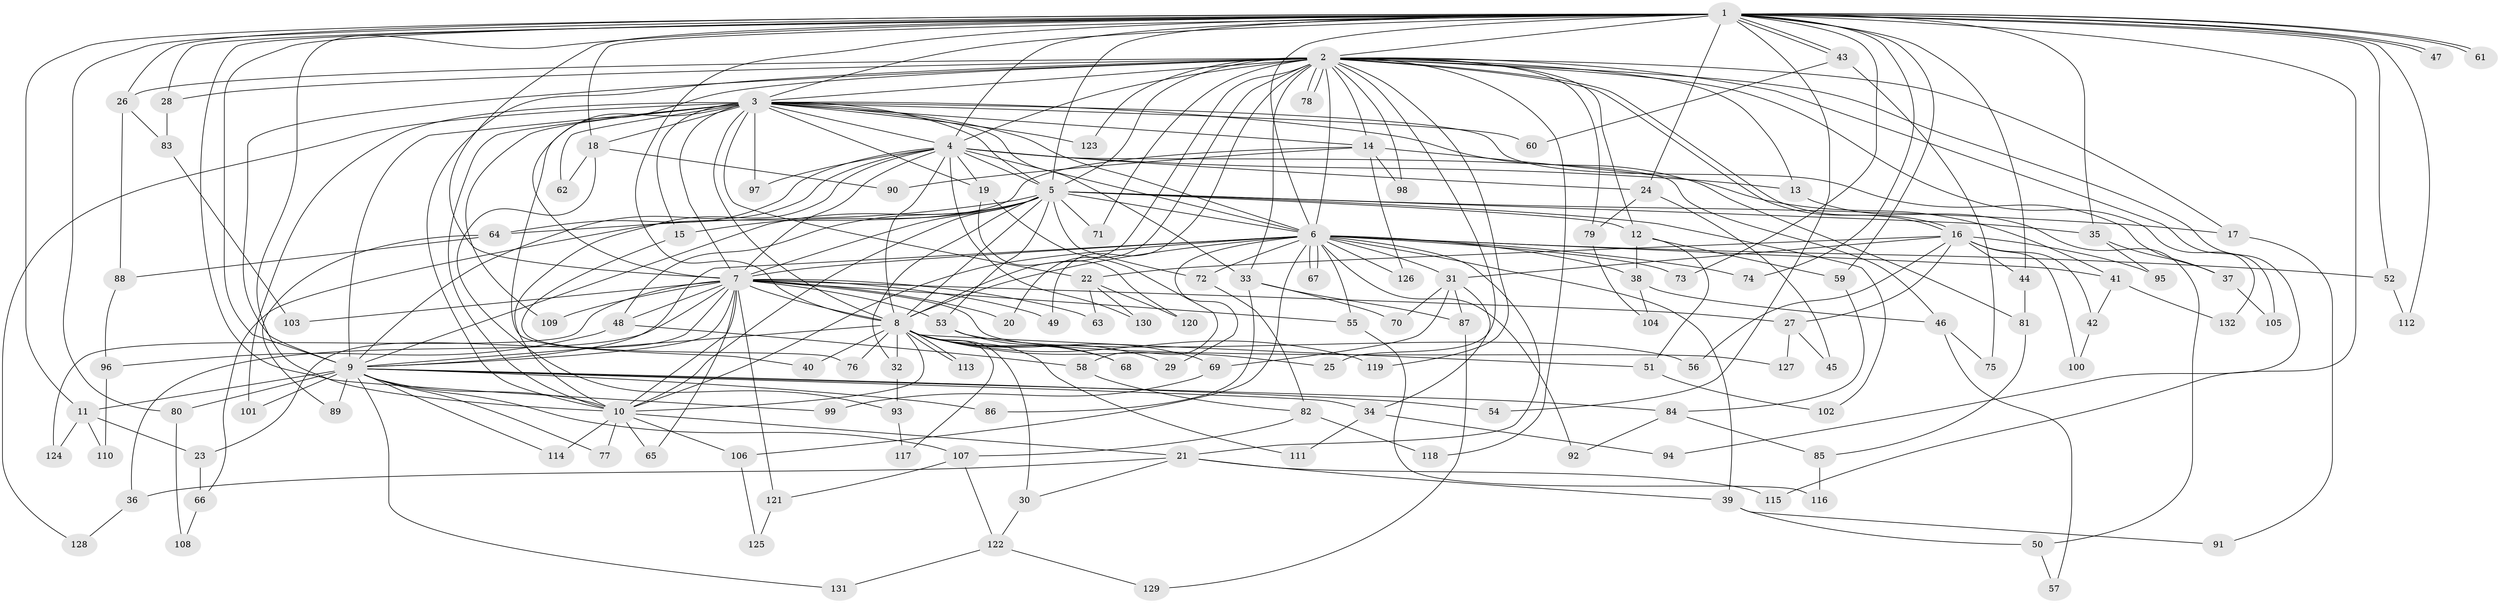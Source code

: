 // coarse degree distribution, {28: 0.009900990099009901, 41: 0.009900990099009901, 25: 0.009900990099009901, 15: 0.009900990099009901, 19: 0.019801980198019802, 20: 0.009900990099009901, 21: 0.009900990099009901, 13: 0.009900990099009901, 5: 0.0594059405940594, 7: 0.039603960396039604, 3: 0.19801980198019803, 10: 0.009900990099009901, 4: 0.1485148514851485, 1: 0.0297029702970297, 2: 0.42574257425742573}
// Generated by graph-tools (version 1.1) at 2025/41/03/06/25 10:41:34]
// undirected, 132 vertices, 289 edges
graph export_dot {
graph [start="1"]
  node [color=gray90,style=filled];
  1;
  2;
  3;
  4;
  5;
  6;
  7;
  8;
  9;
  10;
  11;
  12;
  13;
  14;
  15;
  16;
  17;
  18;
  19;
  20;
  21;
  22;
  23;
  24;
  25;
  26;
  27;
  28;
  29;
  30;
  31;
  32;
  33;
  34;
  35;
  36;
  37;
  38;
  39;
  40;
  41;
  42;
  43;
  44;
  45;
  46;
  47;
  48;
  49;
  50;
  51;
  52;
  53;
  54;
  55;
  56;
  57;
  58;
  59;
  60;
  61;
  62;
  63;
  64;
  65;
  66;
  67;
  68;
  69;
  70;
  71;
  72;
  73;
  74;
  75;
  76;
  77;
  78;
  79;
  80;
  81;
  82;
  83;
  84;
  85;
  86;
  87;
  88;
  89;
  90;
  91;
  92;
  93;
  94;
  95;
  96;
  97;
  98;
  99;
  100;
  101;
  102;
  103;
  104;
  105;
  106;
  107;
  108;
  109;
  110;
  111;
  112;
  113;
  114;
  115;
  116;
  117;
  118;
  119;
  120;
  121;
  122;
  123;
  124;
  125;
  126;
  127;
  128;
  129;
  130;
  131;
  132;
  1 -- 2;
  1 -- 3;
  1 -- 4;
  1 -- 5;
  1 -- 6;
  1 -- 7;
  1 -- 8;
  1 -- 9;
  1 -- 10;
  1 -- 11;
  1 -- 18;
  1 -- 24;
  1 -- 26;
  1 -- 28;
  1 -- 35;
  1 -- 43;
  1 -- 43;
  1 -- 44;
  1 -- 47;
  1 -- 47;
  1 -- 52;
  1 -- 54;
  1 -- 59;
  1 -- 61;
  1 -- 61;
  1 -- 73;
  1 -- 74;
  1 -- 80;
  1 -- 99;
  1 -- 112;
  1 -- 115;
  2 -- 3;
  2 -- 4;
  2 -- 5;
  2 -- 6;
  2 -- 7;
  2 -- 8;
  2 -- 9;
  2 -- 10;
  2 -- 12;
  2 -- 13;
  2 -- 14;
  2 -- 16;
  2 -- 16;
  2 -- 17;
  2 -- 20;
  2 -- 25;
  2 -- 26;
  2 -- 28;
  2 -- 33;
  2 -- 49;
  2 -- 71;
  2 -- 78;
  2 -- 78;
  2 -- 79;
  2 -- 94;
  2 -- 98;
  2 -- 105;
  2 -- 118;
  2 -- 119;
  2 -- 123;
  2 -- 132;
  3 -- 4;
  3 -- 5;
  3 -- 6;
  3 -- 7;
  3 -- 8;
  3 -- 9;
  3 -- 10;
  3 -- 14;
  3 -- 15;
  3 -- 18;
  3 -- 19;
  3 -- 22;
  3 -- 33;
  3 -- 37;
  3 -- 40;
  3 -- 60;
  3 -- 62;
  3 -- 81;
  3 -- 97;
  3 -- 101;
  3 -- 109;
  3 -- 123;
  3 -- 128;
  4 -- 5;
  4 -- 6;
  4 -- 7;
  4 -- 8;
  4 -- 9;
  4 -- 10;
  4 -- 13;
  4 -- 19;
  4 -- 24;
  4 -- 46;
  4 -- 64;
  4 -- 97;
  4 -- 130;
  5 -- 6;
  5 -- 7;
  5 -- 8;
  5 -- 9;
  5 -- 10;
  5 -- 12;
  5 -- 15;
  5 -- 17;
  5 -- 32;
  5 -- 35;
  5 -- 48;
  5 -- 53;
  5 -- 64;
  5 -- 71;
  5 -- 72;
  5 -- 102;
  6 -- 7;
  6 -- 8;
  6 -- 9;
  6 -- 10;
  6 -- 21;
  6 -- 29;
  6 -- 31;
  6 -- 38;
  6 -- 39;
  6 -- 41;
  6 -- 52;
  6 -- 55;
  6 -- 67;
  6 -- 67;
  6 -- 72;
  6 -- 73;
  6 -- 74;
  6 -- 92;
  6 -- 106;
  6 -- 126;
  7 -- 8;
  7 -- 9;
  7 -- 10;
  7 -- 20;
  7 -- 23;
  7 -- 27;
  7 -- 36;
  7 -- 48;
  7 -- 49;
  7 -- 53;
  7 -- 55;
  7 -- 63;
  7 -- 65;
  7 -- 103;
  7 -- 109;
  7 -- 121;
  7 -- 124;
  7 -- 127;
  8 -- 9;
  8 -- 10;
  8 -- 25;
  8 -- 29;
  8 -- 30;
  8 -- 32;
  8 -- 40;
  8 -- 51;
  8 -- 68;
  8 -- 69;
  8 -- 76;
  8 -- 111;
  8 -- 113;
  8 -- 113;
  8 -- 117;
  8 -- 119;
  9 -- 10;
  9 -- 11;
  9 -- 34;
  9 -- 54;
  9 -- 77;
  9 -- 80;
  9 -- 84;
  9 -- 86;
  9 -- 89;
  9 -- 101;
  9 -- 107;
  9 -- 114;
  9 -- 131;
  10 -- 21;
  10 -- 65;
  10 -- 77;
  10 -- 106;
  10 -- 114;
  11 -- 23;
  11 -- 110;
  11 -- 124;
  12 -- 38;
  12 -- 51;
  12 -- 59;
  13 -- 50;
  14 -- 41;
  14 -- 66;
  14 -- 90;
  14 -- 98;
  14 -- 126;
  15 -- 76;
  16 -- 22;
  16 -- 27;
  16 -- 31;
  16 -- 42;
  16 -- 44;
  16 -- 56;
  16 -- 95;
  16 -- 100;
  17 -- 91;
  18 -- 62;
  18 -- 90;
  18 -- 93;
  19 -- 58;
  19 -- 120;
  21 -- 30;
  21 -- 36;
  21 -- 39;
  21 -- 115;
  22 -- 63;
  22 -- 120;
  22 -- 130;
  23 -- 66;
  24 -- 45;
  24 -- 79;
  26 -- 83;
  26 -- 88;
  27 -- 45;
  27 -- 127;
  28 -- 83;
  30 -- 122;
  31 -- 34;
  31 -- 69;
  31 -- 70;
  31 -- 87;
  32 -- 93;
  33 -- 70;
  33 -- 86;
  33 -- 87;
  34 -- 94;
  34 -- 111;
  35 -- 37;
  35 -- 95;
  36 -- 128;
  37 -- 105;
  38 -- 46;
  38 -- 104;
  39 -- 50;
  39 -- 91;
  41 -- 42;
  41 -- 132;
  42 -- 100;
  43 -- 60;
  43 -- 75;
  44 -- 81;
  46 -- 57;
  46 -- 75;
  48 -- 58;
  48 -- 96;
  50 -- 57;
  51 -- 102;
  52 -- 112;
  53 -- 56;
  53 -- 68;
  55 -- 116;
  58 -- 82;
  59 -- 84;
  64 -- 88;
  64 -- 89;
  66 -- 108;
  69 -- 99;
  72 -- 82;
  79 -- 104;
  80 -- 108;
  81 -- 85;
  82 -- 107;
  82 -- 118;
  83 -- 103;
  84 -- 85;
  84 -- 92;
  85 -- 116;
  87 -- 129;
  88 -- 96;
  93 -- 117;
  96 -- 110;
  106 -- 125;
  107 -- 121;
  107 -- 122;
  121 -- 125;
  122 -- 129;
  122 -- 131;
}
